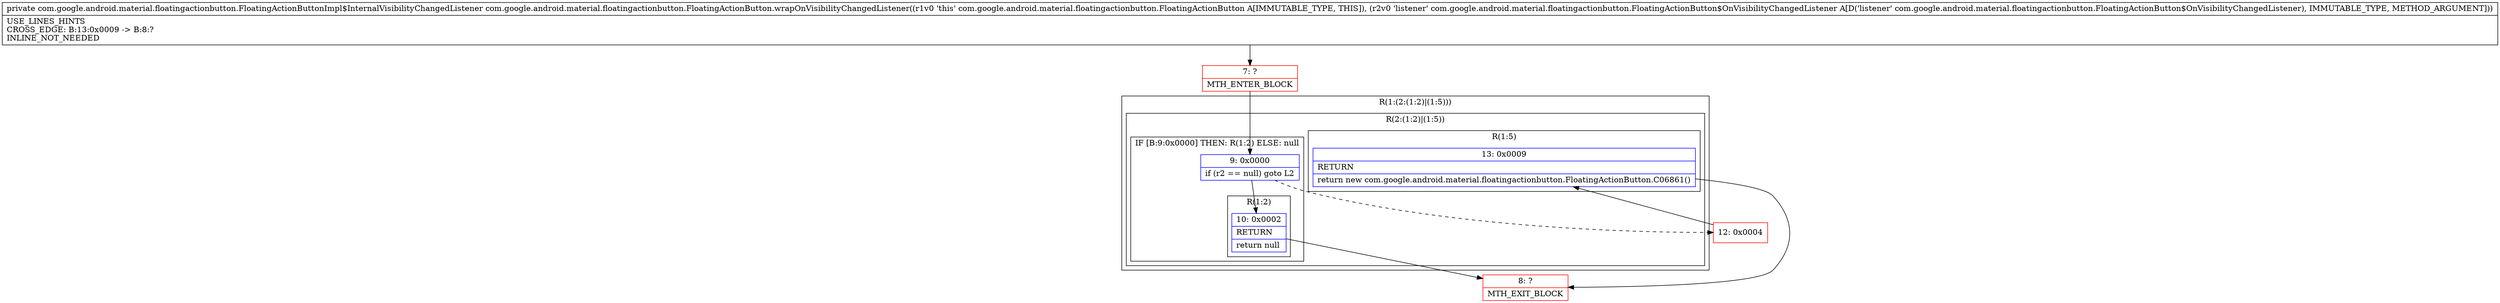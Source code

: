 digraph "CFG forcom.google.android.material.floatingactionbutton.FloatingActionButton.wrapOnVisibilityChangedListener(Lcom\/google\/android\/material\/floatingactionbutton\/FloatingActionButton$OnVisibilityChangedListener;)Lcom\/google\/android\/material\/floatingactionbutton\/FloatingActionButtonImpl$InternalVisibilityChangedListener;" {
subgraph cluster_Region_1379294584 {
label = "R(1:(2:(1:2)|(1:5)))";
node [shape=record,color=blue];
subgraph cluster_Region_929199417 {
label = "R(2:(1:2)|(1:5))";
node [shape=record,color=blue];
subgraph cluster_IfRegion_1315107463 {
label = "IF [B:9:0x0000] THEN: R(1:2) ELSE: null";
node [shape=record,color=blue];
Node_9 [shape=record,label="{9\:\ 0x0000|if (r2 == null) goto L2\l}"];
subgraph cluster_Region_1518680422 {
label = "R(1:2)";
node [shape=record,color=blue];
Node_10 [shape=record,label="{10\:\ 0x0002|RETURN\l|return null\l}"];
}
}
subgraph cluster_Region_985166547 {
label = "R(1:5)";
node [shape=record,color=blue];
Node_13 [shape=record,label="{13\:\ 0x0009|RETURN\l|return new com.google.android.material.floatingactionbutton.FloatingActionButton.C06861()\l}"];
}
}
}
Node_7 [shape=record,color=red,label="{7\:\ ?|MTH_ENTER_BLOCK\l}"];
Node_8 [shape=record,color=red,label="{8\:\ ?|MTH_EXIT_BLOCK\l}"];
Node_12 [shape=record,color=red,label="{12\:\ 0x0004}"];
MethodNode[shape=record,label="{private com.google.android.material.floatingactionbutton.FloatingActionButtonImpl$InternalVisibilityChangedListener com.google.android.material.floatingactionbutton.FloatingActionButton.wrapOnVisibilityChangedListener((r1v0 'this' com.google.android.material.floatingactionbutton.FloatingActionButton A[IMMUTABLE_TYPE, THIS]), (r2v0 'listener' com.google.android.material.floatingactionbutton.FloatingActionButton$OnVisibilityChangedListener A[D('listener' com.google.android.material.floatingactionbutton.FloatingActionButton$OnVisibilityChangedListener), IMMUTABLE_TYPE, METHOD_ARGUMENT]))  | USE_LINES_HINTS\lCROSS_EDGE: B:13:0x0009 \-\> B:8:?\lINLINE_NOT_NEEDED\l}"];
MethodNode -> Node_7;Node_9 -> Node_10;
Node_9 -> Node_12[style=dashed];
Node_10 -> Node_8;
Node_13 -> Node_8;
Node_7 -> Node_9;
Node_12 -> Node_13;
}

